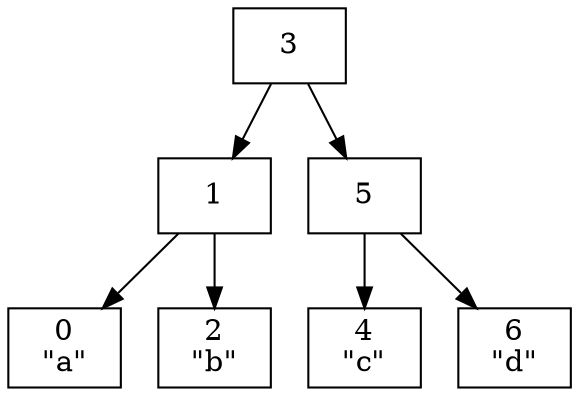 digraph {
  node[shape=rectangle];
  0[label="0\n\"a\""];
  2[label="2\n\"b\""];
  4[label="4\n\"c\""];
  6[label="6\n\"d\""];

  3 -> 1;
  3 -> 5;

  1 -> 0;
  1 -> 2;

  5 -> 4;
  5 -> 6;
}
